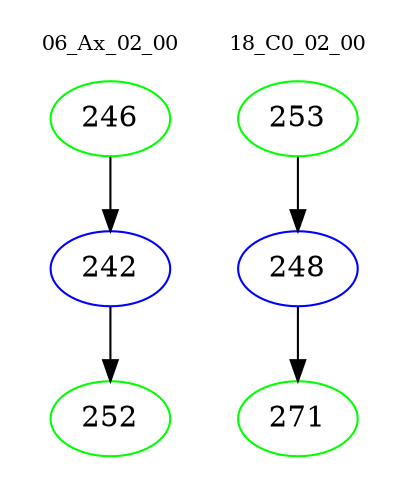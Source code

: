 digraph{
subgraph cluster_0 {
color = white
label = "06_Ax_02_00";
fontsize=10;
T0_246 [label="246", color="green"]
T0_246 -> T0_242 [color="black"]
T0_242 [label="242", color="blue"]
T0_242 -> T0_252 [color="black"]
T0_252 [label="252", color="green"]
}
subgraph cluster_1 {
color = white
label = "18_C0_02_00";
fontsize=10;
T1_253 [label="253", color="green"]
T1_253 -> T1_248 [color="black"]
T1_248 [label="248", color="blue"]
T1_248 -> T1_271 [color="black"]
T1_271 [label="271", color="green"]
}
}
